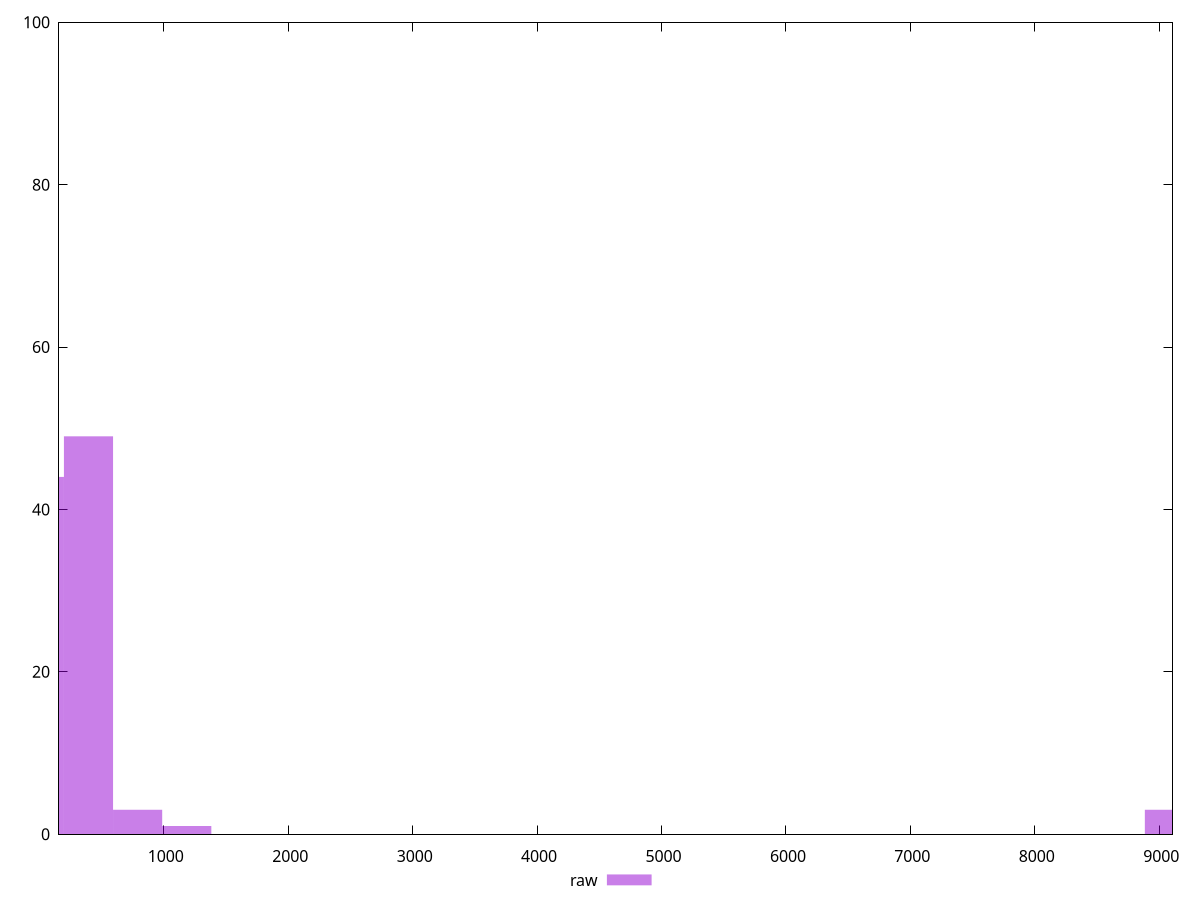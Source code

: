 reset

$raw <<EOF
9082.038557166477 3
0 44
394.8712416159338 49
789.7424832318676 3
1184.6137248478014 1
EOF

set key outside below
set boxwidth 394.8712416159338
set xrange [157.879:9106.896999999999]
set yrange [0:100]
set trange [0:100]
set style fill transparent solid 0.5 noborder
set terminal svg size 640, 490 enhanced background rgb 'white'
set output "reports/report_00027_2021-02-24T12-40-31.850Z/server-response-time/samples/music/raw/histogram.svg"

plot $raw title "raw" with boxes

reset
